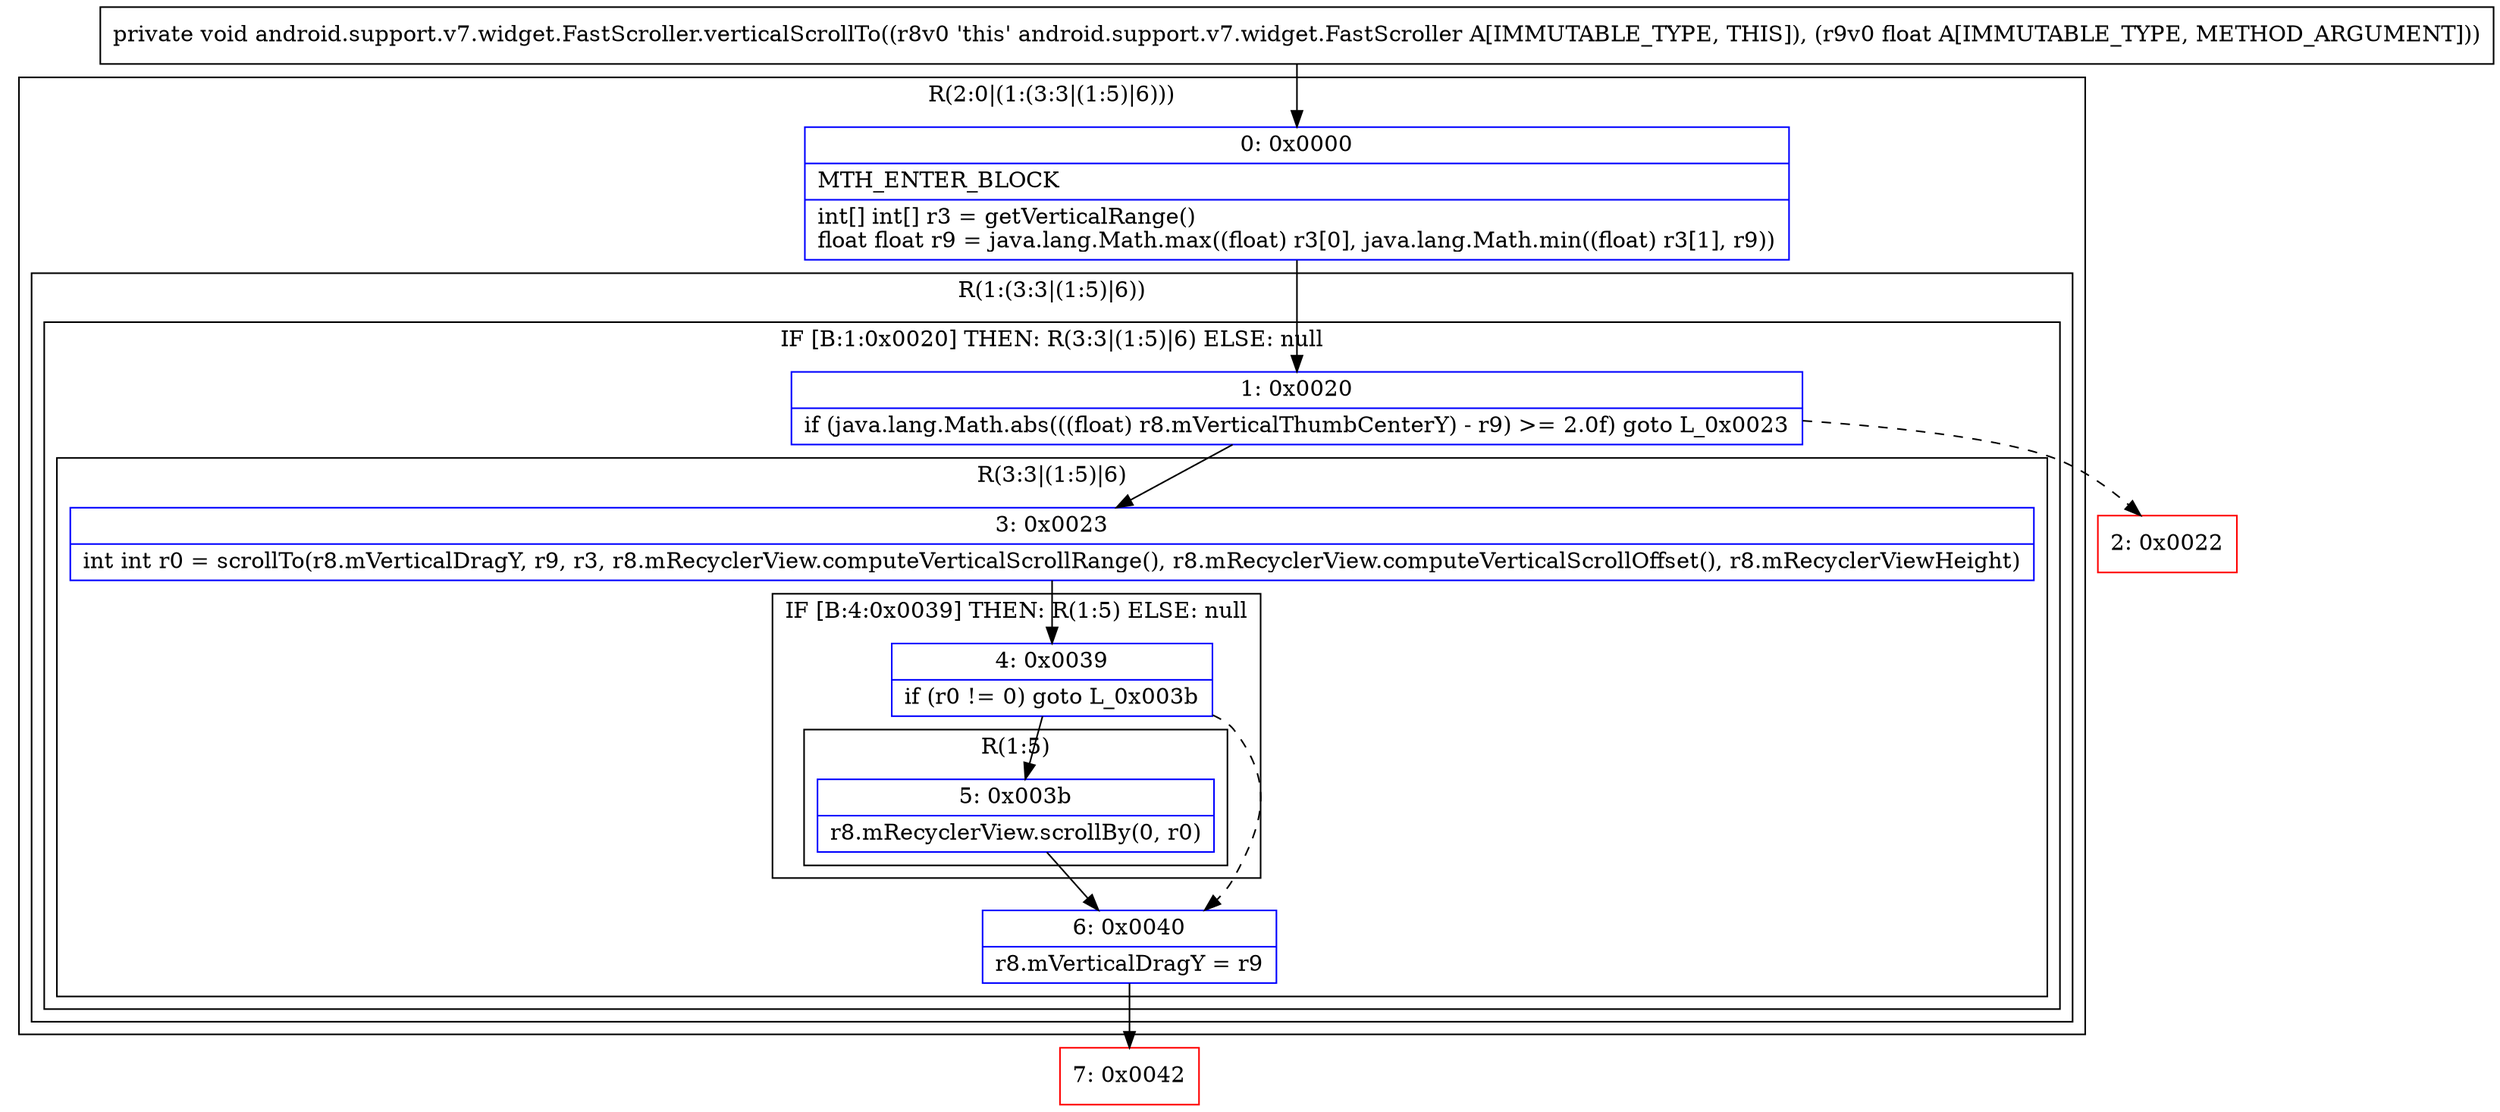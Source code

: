 digraph "CFG forandroid.support.v7.widget.FastScroller.verticalScrollTo(F)V" {
subgraph cluster_Region_1650666514 {
label = "R(2:0|(1:(3:3|(1:5)|6)))";
node [shape=record,color=blue];
Node_0 [shape=record,label="{0\:\ 0x0000|MTH_ENTER_BLOCK\l|int[] int[] r3 = getVerticalRange()\lfloat float r9 = java.lang.Math.max((float) r3[0], java.lang.Math.min((float) r3[1], r9))\l}"];
subgraph cluster_Region_760174555 {
label = "R(1:(3:3|(1:5)|6))";
node [shape=record,color=blue];
subgraph cluster_IfRegion_235788710 {
label = "IF [B:1:0x0020] THEN: R(3:3|(1:5)|6) ELSE: null";
node [shape=record,color=blue];
Node_1 [shape=record,label="{1\:\ 0x0020|if (java.lang.Math.abs(((float) r8.mVerticalThumbCenterY) \- r9) \>= 2.0f) goto L_0x0023\l}"];
subgraph cluster_Region_110025085 {
label = "R(3:3|(1:5)|6)";
node [shape=record,color=blue];
Node_3 [shape=record,label="{3\:\ 0x0023|int int r0 = scrollTo(r8.mVerticalDragY, r9, r3, r8.mRecyclerView.computeVerticalScrollRange(), r8.mRecyclerView.computeVerticalScrollOffset(), r8.mRecyclerViewHeight)\l}"];
subgraph cluster_IfRegion_764411035 {
label = "IF [B:4:0x0039] THEN: R(1:5) ELSE: null";
node [shape=record,color=blue];
Node_4 [shape=record,label="{4\:\ 0x0039|if (r0 != 0) goto L_0x003b\l}"];
subgraph cluster_Region_1450657412 {
label = "R(1:5)";
node [shape=record,color=blue];
Node_5 [shape=record,label="{5\:\ 0x003b|r8.mRecyclerView.scrollBy(0, r0)\l}"];
}
}
Node_6 [shape=record,label="{6\:\ 0x0040|r8.mVerticalDragY = r9\l}"];
}
}
}
}
Node_2 [shape=record,color=red,label="{2\:\ 0x0022}"];
Node_7 [shape=record,color=red,label="{7\:\ 0x0042}"];
MethodNode[shape=record,label="{private void android.support.v7.widget.FastScroller.verticalScrollTo((r8v0 'this' android.support.v7.widget.FastScroller A[IMMUTABLE_TYPE, THIS]), (r9v0 float A[IMMUTABLE_TYPE, METHOD_ARGUMENT])) }"];
MethodNode -> Node_0;
Node_0 -> Node_1;
Node_1 -> Node_2[style=dashed];
Node_1 -> Node_3;
Node_3 -> Node_4;
Node_4 -> Node_5;
Node_4 -> Node_6[style=dashed];
Node_5 -> Node_6;
Node_6 -> Node_7;
}


